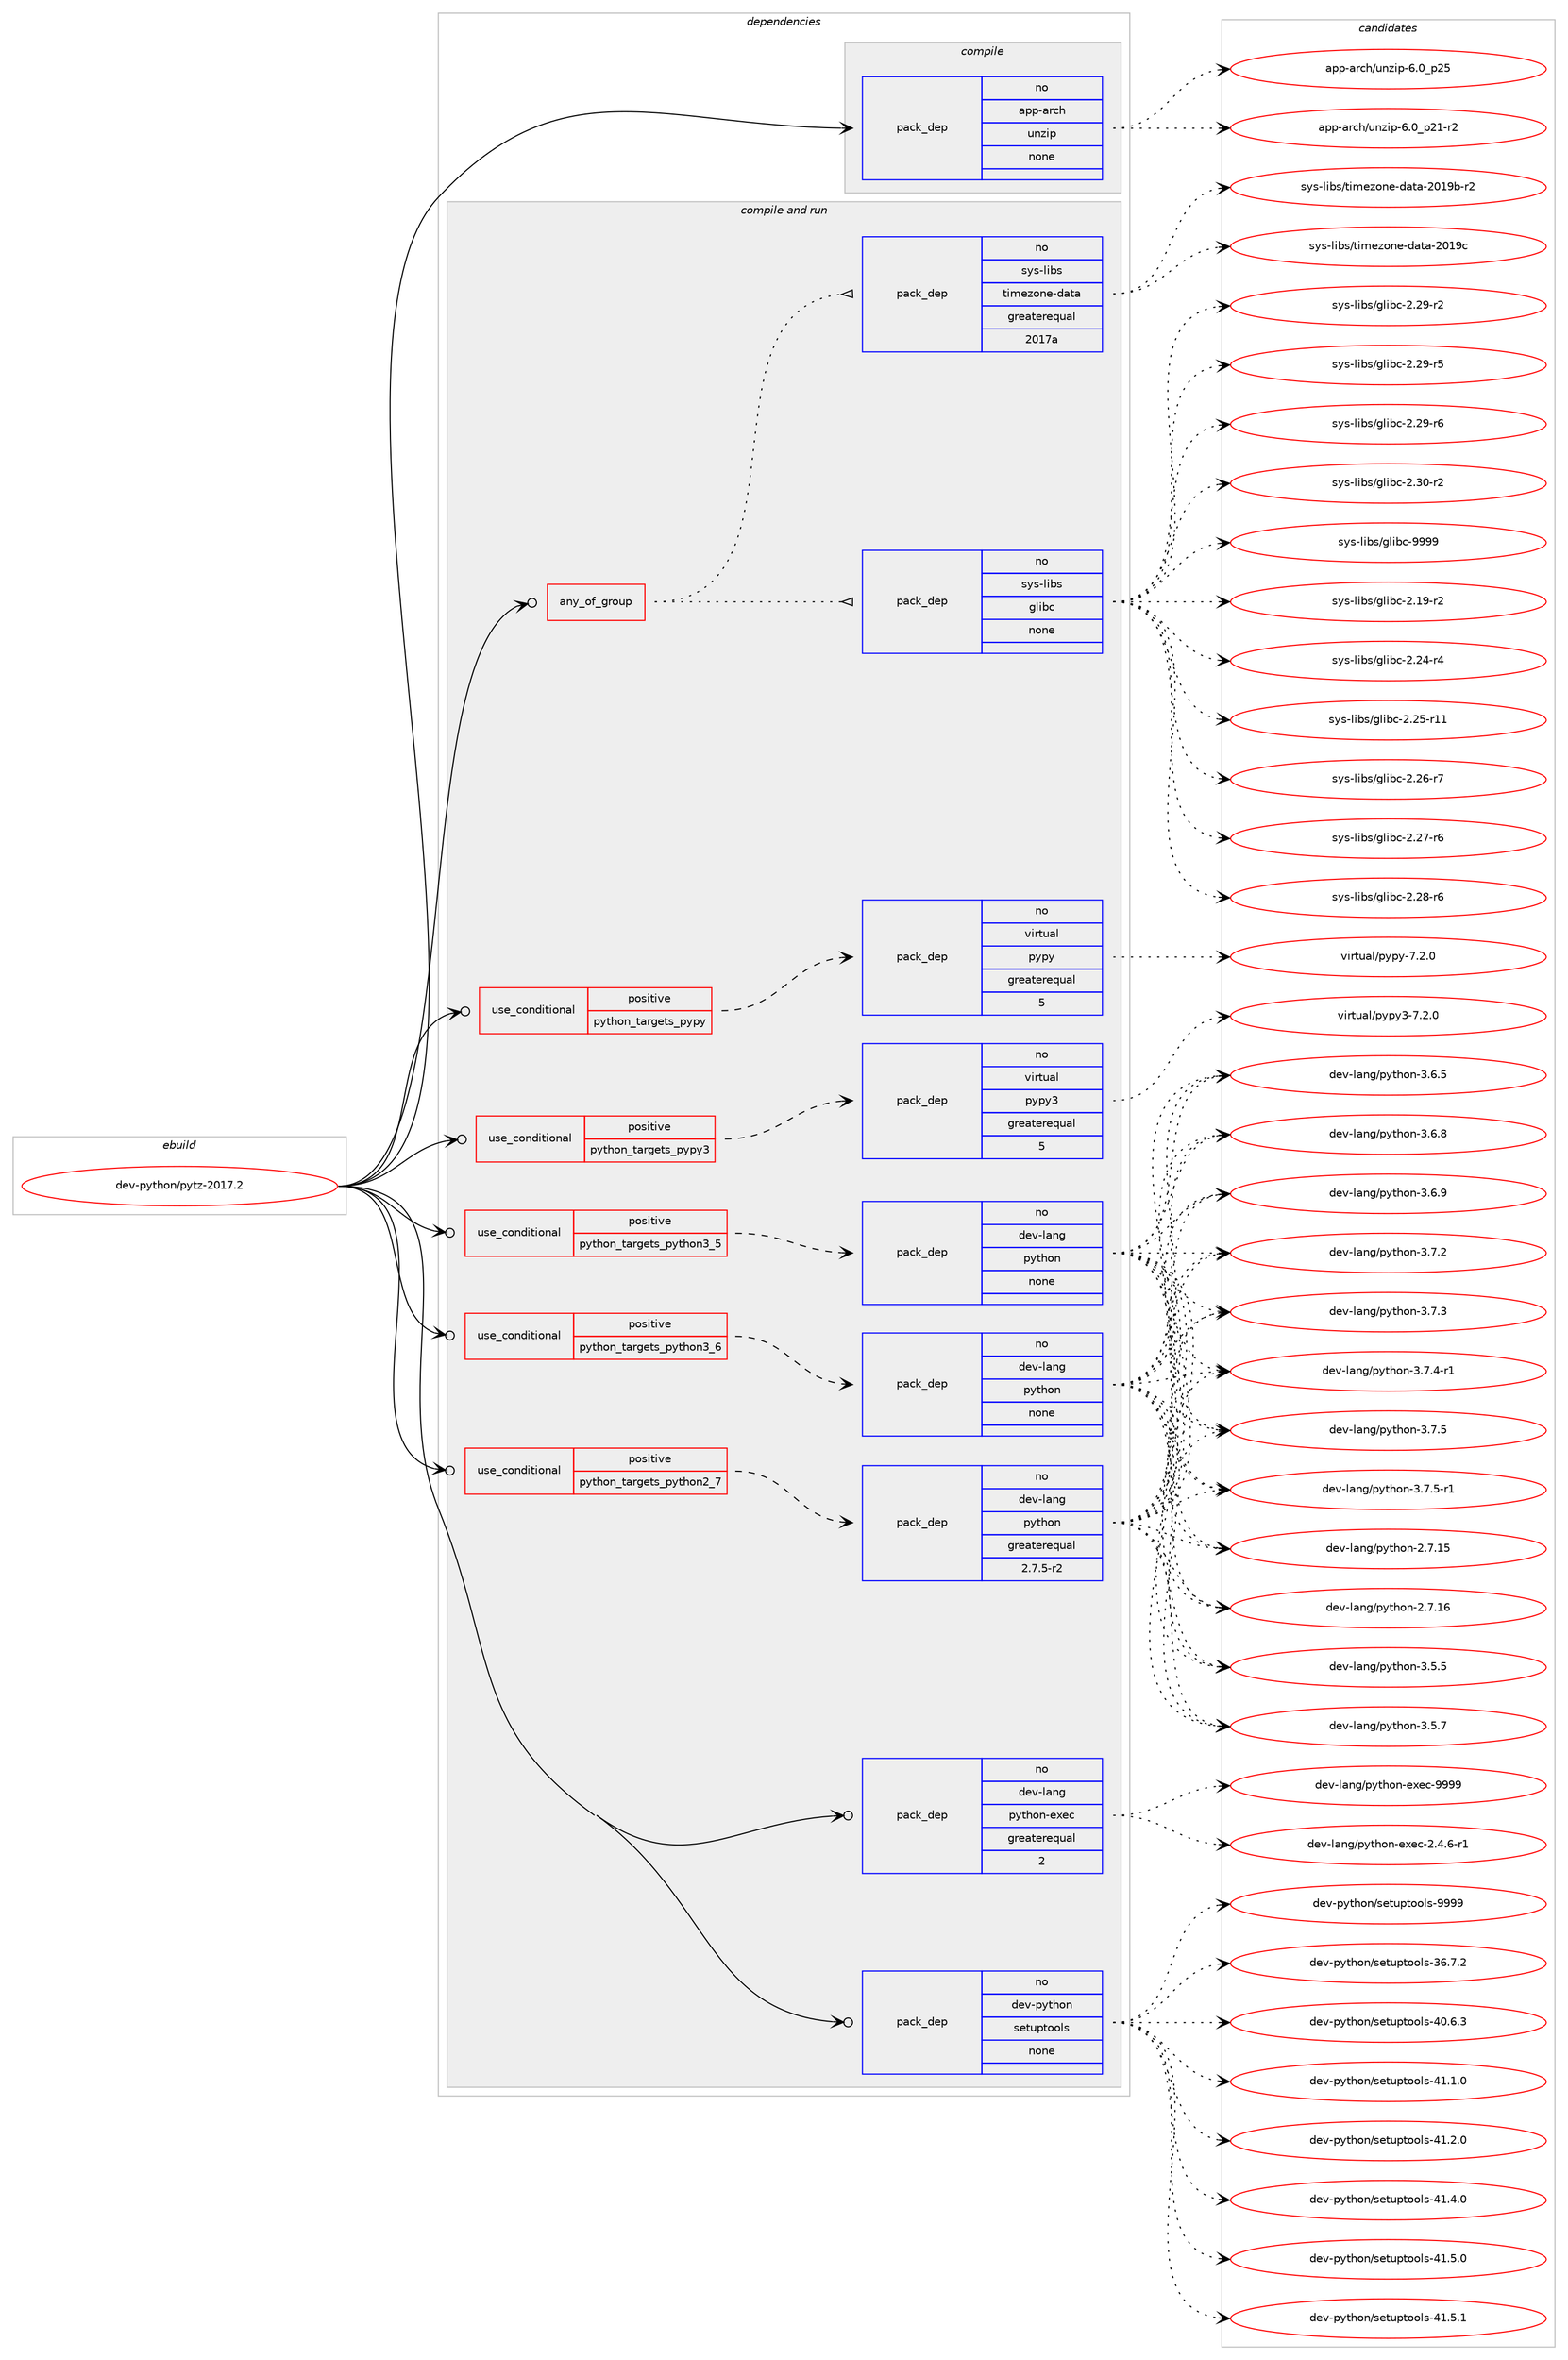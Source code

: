 digraph prolog {

# *************
# Graph options
# *************

newrank=true;
concentrate=true;
compound=true;
graph [rankdir=LR,fontname=Helvetica,fontsize=10,ranksep=1.5];#, ranksep=2.5, nodesep=0.2];
edge  [arrowhead=vee];
node  [fontname=Helvetica,fontsize=10];

# **********
# The ebuild
# **********

subgraph cluster_leftcol {
color=gray;
rank=same;
label=<<i>ebuild</i>>;
id [label="dev-python/pytz-2017.2", color=red, width=4, href="../dev-python/pytz-2017.2.svg"];
}

# ****************
# The dependencies
# ****************

subgraph cluster_midcol {
color=gray;
label=<<i>dependencies</i>>;
subgraph cluster_compile {
fillcolor="#eeeeee";
style=filled;
label=<<i>compile</i>>;
subgraph pack473638 {
dependency633618 [label=<<TABLE BORDER="0" CELLBORDER="1" CELLSPACING="0" CELLPADDING="4" WIDTH="220"><TR><TD ROWSPAN="6" CELLPADDING="30">pack_dep</TD></TR><TR><TD WIDTH="110">no</TD></TR><TR><TD>app-arch</TD></TR><TR><TD>unzip</TD></TR><TR><TD>none</TD></TR><TR><TD></TD></TR></TABLE>>, shape=none, color=blue];
}
id:e -> dependency633618:w [weight=20,style="solid",arrowhead="vee"];
}
subgraph cluster_compileandrun {
fillcolor="#eeeeee";
style=filled;
label=<<i>compile and run</i>>;
subgraph any11497 {
dependency633619 [label=<<TABLE BORDER="0" CELLBORDER="1" CELLSPACING="0" CELLPADDING="4"><TR><TD CELLPADDING="10">any_of_group</TD></TR></TABLE>>, shape=none, color=red];subgraph pack473639 {
dependency633620 [label=<<TABLE BORDER="0" CELLBORDER="1" CELLSPACING="0" CELLPADDING="4" WIDTH="220"><TR><TD ROWSPAN="6" CELLPADDING="30">pack_dep</TD></TR><TR><TD WIDTH="110">no</TD></TR><TR><TD>sys-libs</TD></TR><TR><TD>timezone-data</TD></TR><TR><TD>greaterequal</TD></TR><TR><TD>2017a</TD></TR></TABLE>>, shape=none, color=blue];
}
dependency633619:e -> dependency633620:w [weight=20,style="dotted",arrowhead="oinv"];
subgraph pack473640 {
dependency633621 [label=<<TABLE BORDER="0" CELLBORDER="1" CELLSPACING="0" CELLPADDING="4" WIDTH="220"><TR><TD ROWSPAN="6" CELLPADDING="30">pack_dep</TD></TR><TR><TD WIDTH="110">no</TD></TR><TR><TD>sys-libs</TD></TR><TR><TD>glibc</TD></TR><TR><TD>none</TD></TR><TR><TD></TD></TR></TABLE>>, shape=none, color=blue];
}
dependency633619:e -> dependency633621:w [weight=20,style="dotted",arrowhead="oinv"];
}
id:e -> dependency633619:w [weight=20,style="solid",arrowhead="odotvee"];
subgraph cond148106 {
dependency633622 [label=<<TABLE BORDER="0" CELLBORDER="1" CELLSPACING="0" CELLPADDING="4"><TR><TD ROWSPAN="3" CELLPADDING="10">use_conditional</TD></TR><TR><TD>positive</TD></TR><TR><TD>python_targets_pypy</TD></TR></TABLE>>, shape=none, color=red];
subgraph pack473641 {
dependency633623 [label=<<TABLE BORDER="0" CELLBORDER="1" CELLSPACING="0" CELLPADDING="4" WIDTH="220"><TR><TD ROWSPAN="6" CELLPADDING="30">pack_dep</TD></TR><TR><TD WIDTH="110">no</TD></TR><TR><TD>virtual</TD></TR><TR><TD>pypy</TD></TR><TR><TD>greaterequal</TD></TR><TR><TD>5</TD></TR></TABLE>>, shape=none, color=blue];
}
dependency633622:e -> dependency633623:w [weight=20,style="dashed",arrowhead="vee"];
}
id:e -> dependency633622:w [weight=20,style="solid",arrowhead="odotvee"];
subgraph cond148107 {
dependency633624 [label=<<TABLE BORDER="0" CELLBORDER="1" CELLSPACING="0" CELLPADDING="4"><TR><TD ROWSPAN="3" CELLPADDING="10">use_conditional</TD></TR><TR><TD>positive</TD></TR><TR><TD>python_targets_pypy3</TD></TR></TABLE>>, shape=none, color=red];
subgraph pack473642 {
dependency633625 [label=<<TABLE BORDER="0" CELLBORDER="1" CELLSPACING="0" CELLPADDING="4" WIDTH="220"><TR><TD ROWSPAN="6" CELLPADDING="30">pack_dep</TD></TR><TR><TD WIDTH="110">no</TD></TR><TR><TD>virtual</TD></TR><TR><TD>pypy3</TD></TR><TR><TD>greaterequal</TD></TR><TR><TD>5</TD></TR></TABLE>>, shape=none, color=blue];
}
dependency633624:e -> dependency633625:w [weight=20,style="dashed",arrowhead="vee"];
}
id:e -> dependency633624:w [weight=20,style="solid",arrowhead="odotvee"];
subgraph cond148108 {
dependency633626 [label=<<TABLE BORDER="0" CELLBORDER="1" CELLSPACING="0" CELLPADDING="4"><TR><TD ROWSPAN="3" CELLPADDING="10">use_conditional</TD></TR><TR><TD>positive</TD></TR><TR><TD>python_targets_python2_7</TD></TR></TABLE>>, shape=none, color=red];
subgraph pack473643 {
dependency633627 [label=<<TABLE BORDER="0" CELLBORDER="1" CELLSPACING="0" CELLPADDING="4" WIDTH="220"><TR><TD ROWSPAN="6" CELLPADDING="30">pack_dep</TD></TR><TR><TD WIDTH="110">no</TD></TR><TR><TD>dev-lang</TD></TR><TR><TD>python</TD></TR><TR><TD>greaterequal</TD></TR><TR><TD>2.7.5-r2</TD></TR></TABLE>>, shape=none, color=blue];
}
dependency633626:e -> dependency633627:w [weight=20,style="dashed",arrowhead="vee"];
}
id:e -> dependency633626:w [weight=20,style="solid",arrowhead="odotvee"];
subgraph cond148109 {
dependency633628 [label=<<TABLE BORDER="0" CELLBORDER="1" CELLSPACING="0" CELLPADDING="4"><TR><TD ROWSPAN="3" CELLPADDING="10">use_conditional</TD></TR><TR><TD>positive</TD></TR><TR><TD>python_targets_python3_5</TD></TR></TABLE>>, shape=none, color=red];
subgraph pack473644 {
dependency633629 [label=<<TABLE BORDER="0" CELLBORDER="1" CELLSPACING="0" CELLPADDING="4" WIDTH="220"><TR><TD ROWSPAN="6" CELLPADDING="30">pack_dep</TD></TR><TR><TD WIDTH="110">no</TD></TR><TR><TD>dev-lang</TD></TR><TR><TD>python</TD></TR><TR><TD>none</TD></TR><TR><TD></TD></TR></TABLE>>, shape=none, color=blue];
}
dependency633628:e -> dependency633629:w [weight=20,style="dashed",arrowhead="vee"];
}
id:e -> dependency633628:w [weight=20,style="solid",arrowhead="odotvee"];
subgraph cond148110 {
dependency633630 [label=<<TABLE BORDER="0" CELLBORDER="1" CELLSPACING="0" CELLPADDING="4"><TR><TD ROWSPAN="3" CELLPADDING="10">use_conditional</TD></TR><TR><TD>positive</TD></TR><TR><TD>python_targets_python3_6</TD></TR></TABLE>>, shape=none, color=red];
subgraph pack473645 {
dependency633631 [label=<<TABLE BORDER="0" CELLBORDER="1" CELLSPACING="0" CELLPADDING="4" WIDTH="220"><TR><TD ROWSPAN="6" CELLPADDING="30">pack_dep</TD></TR><TR><TD WIDTH="110">no</TD></TR><TR><TD>dev-lang</TD></TR><TR><TD>python</TD></TR><TR><TD>none</TD></TR><TR><TD></TD></TR></TABLE>>, shape=none, color=blue];
}
dependency633630:e -> dependency633631:w [weight=20,style="dashed",arrowhead="vee"];
}
id:e -> dependency633630:w [weight=20,style="solid",arrowhead="odotvee"];
subgraph pack473646 {
dependency633632 [label=<<TABLE BORDER="0" CELLBORDER="1" CELLSPACING="0" CELLPADDING="4" WIDTH="220"><TR><TD ROWSPAN="6" CELLPADDING="30">pack_dep</TD></TR><TR><TD WIDTH="110">no</TD></TR><TR><TD>dev-lang</TD></TR><TR><TD>python-exec</TD></TR><TR><TD>greaterequal</TD></TR><TR><TD>2</TD></TR></TABLE>>, shape=none, color=blue];
}
id:e -> dependency633632:w [weight=20,style="solid",arrowhead="odotvee"];
subgraph pack473647 {
dependency633633 [label=<<TABLE BORDER="0" CELLBORDER="1" CELLSPACING="0" CELLPADDING="4" WIDTH="220"><TR><TD ROWSPAN="6" CELLPADDING="30">pack_dep</TD></TR><TR><TD WIDTH="110">no</TD></TR><TR><TD>dev-python</TD></TR><TR><TD>setuptools</TD></TR><TR><TD>none</TD></TR><TR><TD></TD></TR></TABLE>>, shape=none, color=blue];
}
id:e -> dependency633633:w [weight=20,style="solid",arrowhead="odotvee"];
}
subgraph cluster_run {
fillcolor="#eeeeee";
style=filled;
label=<<i>run</i>>;
}
}

# **************
# The candidates
# **************

subgraph cluster_choices {
rank=same;
color=gray;
label=<<i>candidates</i>>;

subgraph choice473638 {
color=black;
nodesep=1;
choice9711211245971149910447117110122105112455446489511250494511450 [label="app-arch/unzip-6.0_p21-r2", color=red, width=4,href="../app-arch/unzip-6.0_p21-r2.svg"];
choice971121124597114991044711711012210511245544648951125053 [label="app-arch/unzip-6.0_p25", color=red, width=4,href="../app-arch/unzip-6.0_p25.svg"];
dependency633618:e -> choice9711211245971149910447117110122105112455446489511250494511450:w [style=dotted,weight="100"];
dependency633618:e -> choice971121124597114991044711711012210511245544648951125053:w [style=dotted,weight="100"];
}
subgraph choice473639 {
color=black;
nodesep=1;
choice1151211154510810598115471161051091011221111101014510097116974550484957984511450 [label="sys-libs/timezone-data-2019b-r2", color=red, width=4,href="../sys-libs/timezone-data-2019b-r2.svg"];
choice115121115451081059811547116105109101122111110101451009711697455048495799 [label="sys-libs/timezone-data-2019c", color=red, width=4,href="../sys-libs/timezone-data-2019c.svg"];
dependency633620:e -> choice1151211154510810598115471161051091011221111101014510097116974550484957984511450:w [style=dotted,weight="100"];
dependency633620:e -> choice115121115451081059811547116105109101122111110101451009711697455048495799:w [style=dotted,weight="100"];
}
subgraph choice473640 {
color=black;
nodesep=1;
choice115121115451081059811547103108105989945504649574511450 [label="sys-libs/glibc-2.19-r2", color=red, width=4,href="../sys-libs/glibc-2.19-r2.svg"];
choice115121115451081059811547103108105989945504650524511452 [label="sys-libs/glibc-2.24-r4", color=red, width=4,href="../sys-libs/glibc-2.24-r4.svg"];
choice11512111545108105981154710310810598994550465053451144949 [label="sys-libs/glibc-2.25-r11", color=red, width=4,href="../sys-libs/glibc-2.25-r11.svg"];
choice115121115451081059811547103108105989945504650544511455 [label="sys-libs/glibc-2.26-r7", color=red, width=4,href="../sys-libs/glibc-2.26-r7.svg"];
choice115121115451081059811547103108105989945504650554511454 [label="sys-libs/glibc-2.27-r6", color=red, width=4,href="../sys-libs/glibc-2.27-r6.svg"];
choice115121115451081059811547103108105989945504650564511454 [label="sys-libs/glibc-2.28-r6", color=red, width=4,href="../sys-libs/glibc-2.28-r6.svg"];
choice115121115451081059811547103108105989945504650574511450 [label="sys-libs/glibc-2.29-r2", color=red, width=4,href="../sys-libs/glibc-2.29-r2.svg"];
choice115121115451081059811547103108105989945504650574511453 [label="sys-libs/glibc-2.29-r5", color=red, width=4,href="../sys-libs/glibc-2.29-r5.svg"];
choice115121115451081059811547103108105989945504650574511454 [label="sys-libs/glibc-2.29-r6", color=red, width=4,href="../sys-libs/glibc-2.29-r6.svg"];
choice115121115451081059811547103108105989945504651484511450 [label="sys-libs/glibc-2.30-r2", color=red, width=4,href="../sys-libs/glibc-2.30-r2.svg"];
choice11512111545108105981154710310810598994557575757 [label="sys-libs/glibc-9999", color=red, width=4,href="../sys-libs/glibc-9999.svg"];
dependency633621:e -> choice115121115451081059811547103108105989945504649574511450:w [style=dotted,weight="100"];
dependency633621:e -> choice115121115451081059811547103108105989945504650524511452:w [style=dotted,weight="100"];
dependency633621:e -> choice11512111545108105981154710310810598994550465053451144949:w [style=dotted,weight="100"];
dependency633621:e -> choice115121115451081059811547103108105989945504650544511455:w [style=dotted,weight="100"];
dependency633621:e -> choice115121115451081059811547103108105989945504650554511454:w [style=dotted,weight="100"];
dependency633621:e -> choice115121115451081059811547103108105989945504650564511454:w [style=dotted,weight="100"];
dependency633621:e -> choice115121115451081059811547103108105989945504650574511450:w [style=dotted,weight="100"];
dependency633621:e -> choice115121115451081059811547103108105989945504650574511453:w [style=dotted,weight="100"];
dependency633621:e -> choice115121115451081059811547103108105989945504650574511454:w [style=dotted,weight="100"];
dependency633621:e -> choice115121115451081059811547103108105989945504651484511450:w [style=dotted,weight="100"];
dependency633621:e -> choice11512111545108105981154710310810598994557575757:w [style=dotted,weight="100"];
}
subgraph choice473641 {
color=black;
nodesep=1;
choice1181051141161179710847112121112121455546504648 [label="virtual/pypy-7.2.0", color=red, width=4,href="../virtual/pypy-7.2.0.svg"];
dependency633623:e -> choice1181051141161179710847112121112121455546504648:w [style=dotted,weight="100"];
}
subgraph choice473642 {
color=black;
nodesep=1;
choice118105114116117971084711212111212151455546504648 [label="virtual/pypy3-7.2.0", color=red, width=4,href="../virtual/pypy3-7.2.0.svg"];
dependency633625:e -> choice118105114116117971084711212111212151455546504648:w [style=dotted,weight="100"];
}
subgraph choice473643 {
color=black;
nodesep=1;
choice10010111845108971101034711212111610411111045504655464953 [label="dev-lang/python-2.7.15", color=red, width=4,href="../dev-lang/python-2.7.15.svg"];
choice10010111845108971101034711212111610411111045504655464954 [label="dev-lang/python-2.7.16", color=red, width=4,href="../dev-lang/python-2.7.16.svg"];
choice100101118451089711010347112121116104111110455146534653 [label="dev-lang/python-3.5.5", color=red, width=4,href="../dev-lang/python-3.5.5.svg"];
choice100101118451089711010347112121116104111110455146534655 [label="dev-lang/python-3.5.7", color=red, width=4,href="../dev-lang/python-3.5.7.svg"];
choice100101118451089711010347112121116104111110455146544653 [label="dev-lang/python-3.6.5", color=red, width=4,href="../dev-lang/python-3.6.5.svg"];
choice100101118451089711010347112121116104111110455146544656 [label="dev-lang/python-3.6.8", color=red, width=4,href="../dev-lang/python-3.6.8.svg"];
choice100101118451089711010347112121116104111110455146544657 [label="dev-lang/python-3.6.9", color=red, width=4,href="../dev-lang/python-3.6.9.svg"];
choice100101118451089711010347112121116104111110455146554650 [label="dev-lang/python-3.7.2", color=red, width=4,href="../dev-lang/python-3.7.2.svg"];
choice100101118451089711010347112121116104111110455146554651 [label="dev-lang/python-3.7.3", color=red, width=4,href="../dev-lang/python-3.7.3.svg"];
choice1001011184510897110103471121211161041111104551465546524511449 [label="dev-lang/python-3.7.4-r1", color=red, width=4,href="../dev-lang/python-3.7.4-r1.svg"];
choice100101118451089711010347112121116104111110455146554653 [label="dev-lang/python-3.7.5", color=red, width=4,href="../dev-lang/python-3.7.5.svg"];
choice1001011184510897110103471121211161041111104551465546534511449 [label="dev-lang/python-3.7.5-r1", color=red, width=4,href="../dev-lang/python-3.7.5-r1.svg"];
dependency633627:e -> choice10010111845108971101034711212111610411111045504655464953:w [style=dotted,weight="100"];
dependency633627:e -> choice10010111845108971101034711212111610411111045504655464954:w [style=dotted,weight="100"];
dependency633627:e -> choice100101118451089711010347112121116104111110455146534653:w [style=dotted,weight="100"];
dependency633627:e -> choice100101118451089711010347112121116104111110455146534655:w [style=dotted,weight="100"];
dependency633627:e -> choice100101118451089711010347112121116104111110455146544653:w [style=dotted,weight="100"];
dependency633627:e -> choice100101118451089711010347112121116104111110455146544656:w [style=dotted,weight="100"];
dependency633627:e -> choice100101118451089711010347112121116104111110455146544657:w [style=dotted,weight="100"];
dependency633627:e -> choice100101118451089711010347112121116104111110455146554650:w [style=dotted,weight="100"];
dependency633627:e -> choice100101118451089711010347112121116104111110455146554651:w [style=dotted,weight="100"];
dependency633627:e -> choice1001011184510897110103471121211161041111104551465546524511449:w [style=dotted,weight="100"];
dependency633627:e -> choice100101118451089711010347112121116104111110455146554653:w [style=dotted,weight="100"];
dependency633627:e -> choice1001011184510897110103471121211161041111104551465546534511449:w [style=dotted,weight="100"];
}
subgraph choice473644 {
color=black;
nodesep=1;
choice10010111845108971101034711212111610411111045504655464953 [label="dev-lang/python-2.7.15", color=red, width=4,href="../dev-lang/python-2.7.15.svg"];
choice10010111845108971101034711212111610411111045504655464954 [label="dev-lang/python-2.7.16", color=red, width=4,href="../dev-lang/python-2.7.16.svg"];
choice100101118451089711010347112121116104111110455146534653 [label="dev-lang/python-3.5.5", color=red, width=4,href="../dev-lang/python-3.5.5.svg"];
choice100101118451089711010347112121116104111110455146534655 [label="dev-lang/python-3.5.7", color=red, width=4,href="../dev-lang/python-3.5.7.svg"];
choice100101118451089711010347112121116104111110455146544653 [label="dev-lang/python-3.6.5", color=red, width=4,href="../dev-lang/python-3.6.5.svg"];
choice100101118451089711010347112121116104111110455146544656 [label="dev-lang/python-3.6.8", color=red, width=4,href="../dev-lang/python-3.6.8.svg"];
choice100101118451089711010347112121116104111110455146544657 [label="dev-lang/python-3.6.9", color=red, width=4,href="../dev-lang/python-3.6.9.svg"];
choice100101118451089711010347112121116104111110455146554650 [label="dev-lang/python-3.7.2", color=red, width=4,href="../dev-lang/python-3.7.2.svg"];
choice100101118451089711010347112121116104111110455146554651 [label="dev-lang/python-3.7.3", color=red, width=4,href="../dev-lang/python-3.7.3.svg"];
choice1001011184510897110103471121211161041111104551465546524511449 [label="dev-lang/python-3.7.4-r1", color=red, width=4,href="../dev-lang/python-3.7.4-r1.svg"];
choice100101118451089711010347112121116104111110455146554653 [label="dev-lang/python-3.7.5", color=red, width=4,href="../dev-lang/python-3.7.5.svg"];
choice1001011184510897110103471121211161041111104551465546534511449 [label="dev-lang/python-3.7.5-r1", color=red, width=4,href="../dev-lang/python-3.7.5-r1.svg"];
dependency633629:e -> choice10010111845108971101034711212111610411111045504655464953:w [style=dotted,weight="100"];
dependency633629:e -> choice10010111845108971101034711212111610411111045504655464954:w [style=dotted,weight="100"];
dependency633629:e -> choice100101118451089711010347112121116104111110455146534653:w [style=dotted,weight="100"];
dependency633629:e -> choice100101118451089711010347112121116104111110455146534655:w [style=dotted,weight="100"];
dependency633629:e -> choice100101118451089711010347112121116104111110455146544653:w [style=dotted,weight="100"];
dependency633629:e -> choice100101118451089711010347112121116104111110455146544656:w [style=dotted,weight="100"];
dependency633629:e -> choice100101118451089711010347112121116104111110455146544657:w [style=dotted,weight="100"];
dependency633629:e -> choice100101118451089711010347112121116104111110455146554650:w [style=dotted,weight="100"];
dependency633629:e -> choice100101118451089711010347112121116104111110455146554651:w [style=dotted,weight="100"];
dependency633629:e -> choice1001011184510897110103471121211161041111104551465546524511449:w [style=dotted,weight="100"];
dependency633629:e -> choice100101118451089711010347112121116104111110455146554653:w [style=dotted,weight="100"];
dependency633629:e -> choice1001011184510897110103471121211161041111104551465546534511449:w [style=dotted,weight="100"];
}
subgraph choice473645 {
color=black;
nodesep=1;
choice10010111845108971101034711212111610411111045504655464953 [label="dev-lang/python-2.7.15", color=red, width=4,href="../dev-lang/python-2.7.15.svg"];
choice10010111845108971101034711212111610411111045504655464954 [label="dev-lang/python-2.7.16", color=red, width=4,href="../dev-lang/python-2.7.16.svg"];
choice100101118451089711010347112121116104111110455146534653 [label="dev-lang/python-3.5.5", color=red, width=4,href="../dev-lang/python-3.5.5.svg"];
choice100101118451089711010347112121116104111110455146534655 [label="dev-lang/python-3.5.7", color=red, width=4,href="../dev-lang/python-3.5.7.svg"];
choice100101118451089711010347112121116104111110455146544653 [label="dev-lang/python-3.6.5", color=red, width=4,href="../dev-lang/python-3.6.5.svg"];
choice100101118451089711010347112121116104111110455146544656 [label="dev-lang/python-3.6.8", color=red, width=4,href="../dev-lang/python-3.6.8.svg"];
choice100101118451089711010347112121116104111110455146544657 [label="dev-lang/python-3.6.9", color=red, width=4,href="../dev-lang/python-3.6.9.svg"];
choice100101118451089711010347112121116104111110455146554650 [label="dev-lang/python-3.7.2", color=red, width=4,href="../dev-lang/python-3.7.2.svg"];
choice100101118451089711010347112121116104111110455146554651 [label="dev-lang/python-3.7.3", color=red, width=4,href="../dev-lang/python-3.7.3.svg"];
choice1001011184510897110103471121211161041111104551465546524511449 [label="dev-lang/python-3.7.4-r1", color=red, width=4,href="../dev-lang/python-3.7.4-r1.svg"];
choice100101118451089711010347112121116104111110455146554653 [label="dev-lang/python-3.7.5", color=red, width=4,href="../dev-lang/python-3.7.5.svg"];
choice1001011184510897110103471121211161041111104551465546534511449 [label="dev-lang/python-3.7.5-r1", color=red, width=4,href="../dev-lang/python-3.7.5-r1.svg"];
dependency633631:e -> choice10010111845108971101034711212111610411111045504655464953:w [style=dotted,weight="100"];
dependency633631:e -> choice10010111845108971101034711212111610411111045504655464954:w [style=dotted,weight="100"];
dependency633631:e -> choice100101118451089711010347112121116104111110455146534653:w [style=dotted,weight="100"];
dependency633631:e -> choice100101118451089711010347112121116104111110455146534655:w [style=dotted,weight="100"];
dependency633631:e -> choice100101118451089711010347112121116104111110455146544653:w [style=dotted,weight="100"];
dependency633631:e -> choice100101118451089711010347112121116104111110455146544656:w [style=dotted,weight="100"];
dependency633631:e -> choice100101118451089711010347112121116104111110455146544657:w [style=dotted,weight="100"];
dependency633631:e -> choice100101118451089711010347112121116104111110455146554650:w [style=dotted,weight="100"];
dependency633631:e -> choice100101118451089711010347112121116104111110455146554651:w [style=dotted,weight="100"];
dependency633631:e -> choice1001011184510897110103471121211161041111104551465546524511449:w [style=dotted,weight="100"];
dependency633631:e -> choice100101118451089711010347112121116104111110455146554653:w [style=dotted,weight="100"];
dependency633631:e -> choice1001011184510897110103471121211161041111104551465546534511449:w [style=dotted,weight="100"];
}
subgraph choice473646 {
color=black;
nodesep=1;
choice10010111845108971101034711212111610411111045101120101994550465246544511449 [label="dev-lang/python-exec-2.4.6-r1", color=red, width=4,href="../dev-lang/python-exec-2.4.6-r1.svg"];
choice10010111845108971101034711212111610411111045101120101994557575757 [label="dev-lang/python-exec-9999", color=red, width=4,href="../dev-lang/python-exec-9999.svg"];
dependency633632:e -> choice10010111845108971101034711212111610411111045101120101994550465246544511449:w [style=dotted,weight="100"];
dependency633632:e -> choice10010111845108971101034711212111610411111045101120101994557575757:w [style=dotted,weight="100"];
}
subgraph choice473647 {
color=black;
nodesep=1;
choice100101118451121211161041111104711510111611711211611111110811545515446554650 [label="dev-python/setuptools-36.7.2", color=red, width=4,href="../dev-python/setuptools-36.7.2.svg"];
choice100101118451121211161041111104711510111611711211611111110811545524846544651 [label="dev-python/setuptools-40.6.3", color=red, width=4,href="../dev-python/setuptools-40.6.3.svg"];
choice100101118451121211161041111104711510111611711211611111110811545524946494648 [label="dev-python/setuptools-41.1.0", color=red, width=4,href="../dev-python/setuptools-41.1.0.svg"];
choice100101118451121211161041111104711510111611711211611111110811545524946504648 [label="dev-python/setuptools-41.2.0", color=red, width=4,href="../dev-python/setuptools-41.2.0.svg"];
choice100101118451121211161041111104711510111611711211611111110811545524946524648 [label="dev-python/setuptools-41.4.0", color=red, width=4,href="../dev-python/setuptools-41.4.0.svg"];
choice100101118451121211161041111104711510111611711211611111110811545524946534648 [label="dev-python/setuptools-41.5.0", color=red, width=4,href="../dev-python/setuptools-41.5.0.svg"];
choice100101118451121211161041111104711510111611711211611111110811545524946534649 [label="dev-python/setuptools-41.5.1", color=red, width=4,href="../dev-python/setuptools-41.5.1.svg"];
choice10010111845112121116104111110471151011161171121161111111081154557575757 [label="dev-python/setuptools-9999", color=red, width=4,href="../dev-python/setuptools-9999.svg"];
dependency633633:e -> choice100101118451121211161041111104711510111611711211611111110811545515446554650:w [style=dotted,weight="100"];
dependency633633:e -> choice100101118451121211161041111104711510111611711211611111110811545524846544651:w [style=dotted,weight="100"];
dependency633633:e -> choice100101118451121211161041111104711510111611711211611111110811545524946494648:w [style=dotted,weight="100"];
dependency633633:e -> choice100101118451121211161041111104711510111611711211611111110811545524946504648:w [style=dotted,weight="100"];
dependency633633:e -> choice100101118451121211161041111104711510111611711211611111110811545524946524648:w [style=dotted,weight="100"];
dependency633633:e -> choice100101118451121211161041111104711510111611711211611111110811545524946534648:w [style=dotted,weight="100"];
dependency633633:e -> choice100101118451121211161041111104711510111611711211611111110811545524946534649:w [style=dotted,weight="100"];
dependency633633:e -> choice10010111845112121116104111110471151011161171121161111111081154557575757:w [style=dotted,weight="100"];
}
}

}
